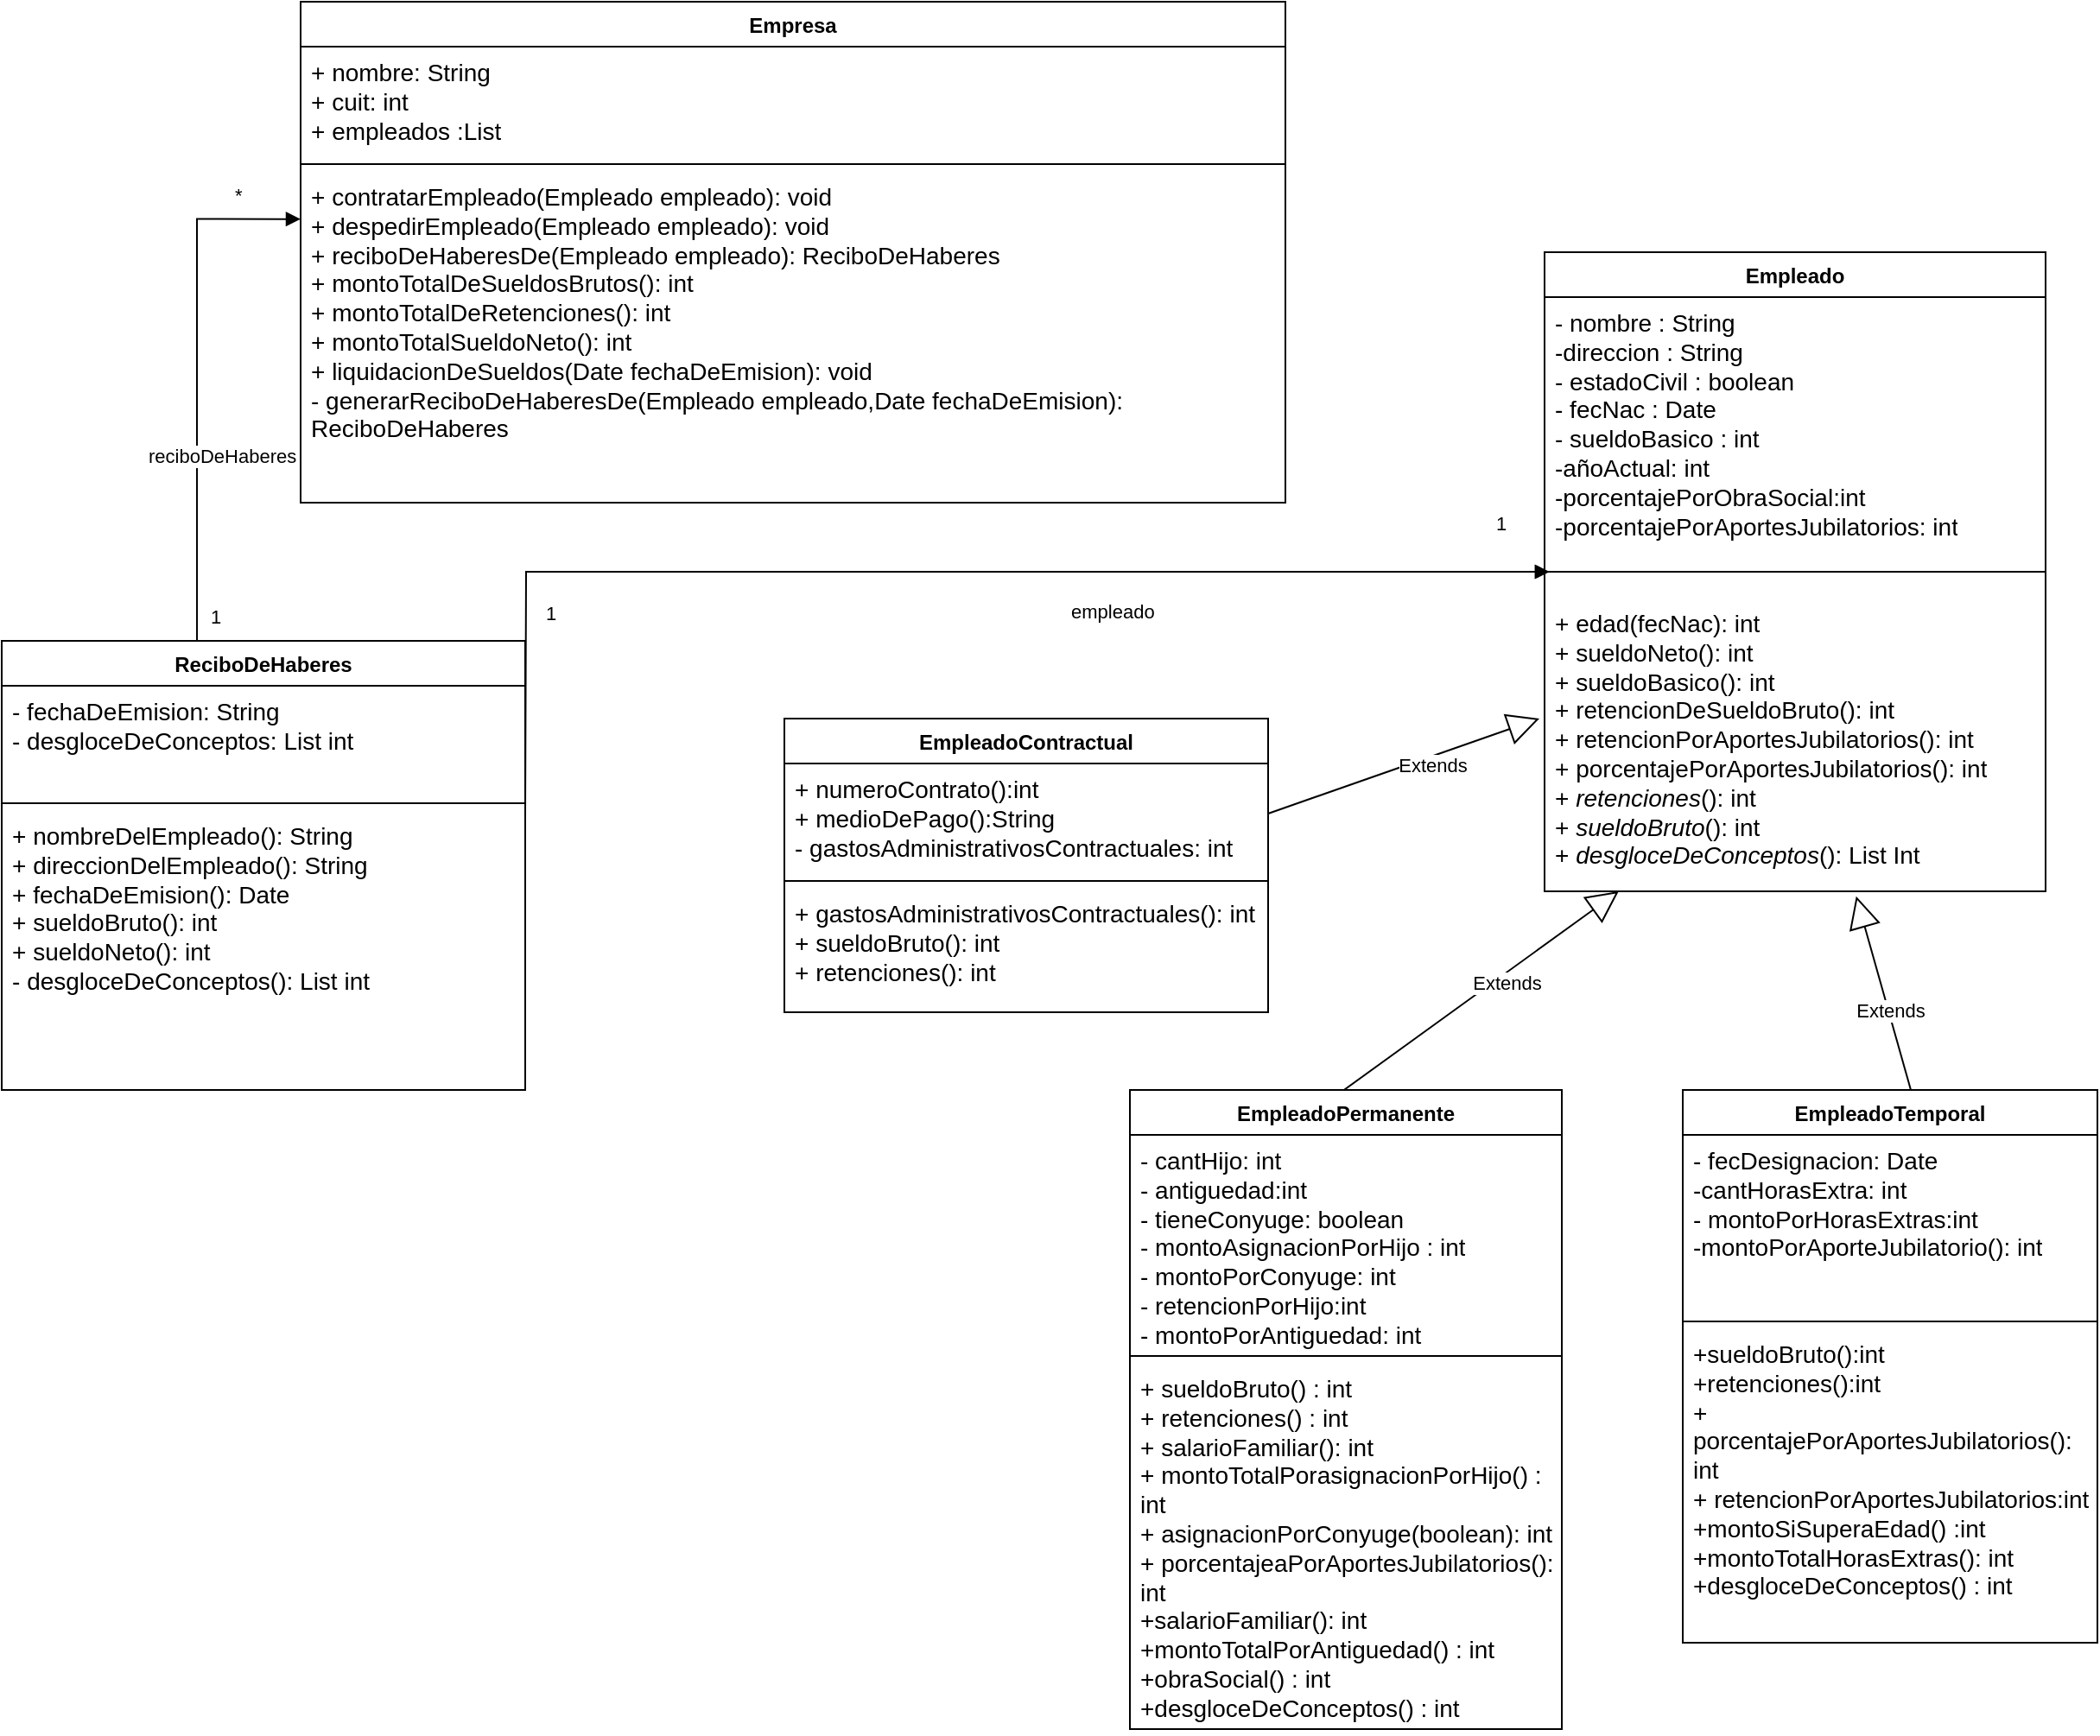 <mxfile version="24.7.10">
  <diagram name="Página-1" id="2MD02tZt0fcIIi9HDgSN">
    <mxGraphModel dx="1541" dy="754" grid="1" gridSize="10" guides="1" tooltips="1" connect="1" arrows="1" fold="1" page="1" pageScale="1" pageWidth="827" pageHeight="1169" math="0" shadow="0">
      <root>
        <mxCell id="0" />
        <mxCell id="1" parent="0" />
        <mxCell id="7_NwiCqXXdh84NE7XVHF-1" value="Empleado" style="swimlane;fontStyle=1;align=center;verticalAlign=top;childLayout=stackLayout;horizontal=1;startSize=26;horizontalStack=0;resizeParent=1;resizeParentMax=0;resizeLast=0;collapsible=1;marginBottom=0;whiteSpace=wrap;html=1;" parent="1" vertex="1">
          <mxGeometry x="480" y="405" width="290" height="370" as="geometry" />
        </mxCell>
        <mxCell id="7_NwiCqXXdh84NE7XVHF-2" value="&lt;font style=&quot;font-size: 14px;&quot;&gt;- nombre : String&lt;/font&gt;&lt;div style=&quot;font-size: 14px;&quot;&gt;&lt;font style=&quot;font-size: 14px;&quot;&gt;-direccion : String&lt;/font&gt;&lt;/div&gt;&lt;div style=&quot;font-size: 14px;&quot;&gt;&lt;font style=&quot;font-size: 14px;&quot;&gt;- estadoCivil : boolean&lt;/font&gt;&lt;/div&gt;&lt;div style=&quot;font-size: 14px;&quot;&gt;&lt;font style=&quot;font-size: 14px;&quot;&gt;- fecNac : Date&lt;/font&gt;&lt;/div&gt;&lt;div style=&quot;font-size: 14px;&quot;&gt;&lt;font style=&quot;font-size: 14px;&quot;&gt;- sueldoBasico : int&lt;/font&gt;&lt;/div&gt;&lt;div style=&quot;font-size: 14px;&quot;&gt;&lt;font style=&quot;font-size: 14px;&quot;&gt;-añoActual: int&lt;/font&gt;&lt;/div&gt;&lt;div style=&quot;font-size: 14px;&quot;&gt;&lt;font style=&quot;font-size: 14px;&quot;&gt;-porcentajePorObraSocial:int&lt;/font&gt;&lt;/div&gt;&lt;div style=&quot;font-size: 14px;&quot;&gt;&lt;font style=&quot;font-size: 14px;&quot;&gt;-porcentajePorAportesJubilatorios: int&lt;/font&gt;&lt;/div&gt;" style="text;strokeColor=none;fillColor=none;align=left;verticalAlign=top;spacingLeft=4;spacingRight=4;overflow=hidden;rotatable=0;points=[[0,0.5],[1,0.5]];portConstraint=eastwest;whiteSpace=wrap;html=1;" parent="7_NwiCqXXdh84NE7XVHF-1" vertex="1">
          <mxGeometry y="26" width="290" height="144" as="geometry" />
        </mxCell>
        <mxCell id="7_NwiCqXXdh84NE7XVHF-3" value="" style="line;strokeWidth=1;fillColor=none;align=left;verticalAlign=middle;spacingTop=-1;spacingLeft=3;spacingRight=3;rotatable=0;labelPosition=right;points=[];portConstraint=eastwest;strokeColor=inherit;" parent="7_NwiCqXXdh84NE7XVHF-1" vertex="1">
          <mxGeometry y="170" width="290" height="30" as="geometry" />
        </mxCell>
        <mxCell id="7_NwiCqXXdh84NE7XVHF-4" value="&lt;font style=&quot;font-size: 14px;&quot;&gt;+ edad(fecNac): int&lt;/font&gt;&lt;div style=&quot;font-size: 14px;&quot;&gt;&lt;font style=&quot;font-size: 14px;&quot;&gt;+ sueldoNeto(): int&amp;nbsp;&lt;/font&gt;&lt;/div&gt;&lt;div style=&quot;font-size: 14px;&quot;&gt;&lt;div style=&quot;&quot;&gt;&lt;font style=&quot;font-size: 14px;&quot;&gt;+ sueldoBasico():&amp;nbsp;&lt;span style=&quot;background-color: initial;&quot;&gt;int&lt;/span&gt;&lt;/font&gt;&lt;/div&gt;&lt;div style=&quot;&quot;&gt;&lt;font style=&quot;font-size: 14px;&quot;&gt;+ retencionDeSueldoBruto():&amp;nbsp;&lt;span style=&quot;background-color: initial;&quot;&gt;int&lt;/span&gt;&lt;/font&gt;&lt;/div&gt;&lt;div style=&quot;&quot;&gt;&lt;font style=&quot;font-size: 14px;&quot;&gt;+ retencionPorAportesJubilatorios():&amp;nbsp;&lt;span style=&quot;background-color: initial;&quot;&gt;int&lt;/span&gt;&lt;/font&gt;&lt;/div&gt;&lt;div style=&quot;&quot;&gt;&lt;font style=&quot;font-size: 14px;&quot;&gt;&lt;span style=&quot;background-color: initial;&quot;&gt;+&amp;nbsp;&lt;/span&gt;&lt;span style=&quot;background-color: initial;&quot;&gt;porcentajePorAportesJubilatorios():&amp;nbsp;&lt;/span&gt;&lt;span style=&quot;background-color: initial;&quot;&gt;int&lt;/span&gt;&lt;/font&gt;&lt;/div&gt;&lt;font style=&quot;font-size: 14px;&quot;&gt;&lt;font style=&quot;font-size: 14px;&quot;&gt;+&amp;nbsp;&lt;i&gt;retenciones&lt;/i&gt;():&amp;nbsp;&lt;/font&gt;int&lt;/font&gt;&lt;div style=&quot;&quot;&gt;&lt;font style=&quot;font-size: 14px;&quot;&gt;+&amp;nbsp;&lt;i&gt;sueldoBruto&lt;/i&gt;():&amp;nbsp;&lt;span style=&quot;background-color: initial;&quot;&gt;int&lt;/span&gt;&lt;/font&gt;&lt;/div&gt;&lt;div style=&quot;&quot;&gt;&lt;font style=&quot;font-size: 14px;&quot;&gt;+&amp;nbsp;&lt;i&gt;desgloceDeConceptos&lt;/i&gt;(): List Int&lt;/font&gt;&lt;/div&gt;&lt;/div&gt;&lt;div style=&quot;font-size: 14px;&quot;&gt;&lt;div&gt;&lt;br&gt;&lt;/div&gt;&lt;/div&gt;" style="text;strokeColor=none;fillColor=none;align=left;verticalAlign=top;spacingLeft=4;spacingRight=4;overflow=hidden;rotatable=0;points=[[0,0.5],[1,0.5]];portConstraint=eastwest;whiteSpace=wrap;html=1;" parent="7_NwiCqXXdh84NE7XVHF-1" vertex="1">
          <mxGeometry y="200" width="290" height="170" as="geometry" />
        </mxCell>
        <mxCell id="7_NwiCqXXdh84NE7XVHF-5" value="Empresa" style="swimlane;fontStyle=1;align=center;verticalAlign=top;childLayout=stackLayout;horizontal=1;startSize=26;horizontalStack=0;resizeParent=1;resizeParentMax=0;resizeLast=0;collapsible=1;marginBottom=0;whiteSpace=wrap;html=1;" parent="1" vertex="1">
          <mxGeometry x="-240" y="260" width="570" height="290" as="geometry" />
        </mxCell>
        <mxCell id="7_NwiCqXXdh84NE7XVHF-6" value="&lt;font style=&quot;font-size: 14px;&quot;&gt;+ nombre: String&lt;/font&gt;&lt;div style=&quot;font-size: 14px;&quot;&gt;&lt;font style=&quot;font-size: 14px;&quot;&gt;+ cuit: int&lt;/font&gt;&lt;/div&gt;&lt;div style=&quot;font-size: 14px;&quot;&gt;&lt;font style=&quot;font-size: 14px;&quot;&gt;+ empleados :List&lt;/font&gt;&lt;/div&gt;" style="text;strokeColor=none;fillColor=none;align=left;verticalAlign=top;spacingLeft=4;spacingRight=4;overflow=hidden;rotatable=0;points=[[0,0.5],[1,0.5]];portConstraint=eastwest;whiteSpace=wrap;html=1;" parent="7_NwiCqXXdh84NE7XVHF-5" vertex="1">
          <mxGeometry y="26" width="570" height="64" as="geometry" />
        </mxCell>
        <mxCell id="7_NwiCqXXdh84NE7XVHF-7" value="" style="line;strokeWidth=1;fillColor=none;align=left;verticalAlign=middle;spacingTop=-1;spacingLeft=3;spacingRight=3;rotatable=0;labelPosition=right;points=[];portConstraint=eastwest;strokeColor=inherit;" parent="7_NwiCqXXdh84NE7XVHF-5" vertex="1">
          <mxGeometry y="90" width="570" height="8" as="geometry" />
        </mxCell>
        <mxCell id="7_NwiCqXXdh84NE7XVHF-8" value="&lt;font style=&quot;font-size: 14px;&quot;&gt;+ contratarEmpleado(Empleado empleado): void&lt;/font&gt;&lt;div style=&quot;font-size: 14px;&quot;&gt;&lt;font style=&quot;font-size: 14px;&quot;&gt;+ despedirEmpleado(Empleado empleado): void&lt;/font&gt;&lt;/div&gt;&lt;div style=&quot;font-size: 14px;&quot;&gt;&lt;font style=&quot;font-size: 14px;&quot;&gt;+ reciboDeHaberesDe(Empleado empleado): ReciboDeHaberes&lt;/font&gt;&lt;/div&gt;&lt;div style=&quot;font-size: 14px;&quot;&gt;&lt;font style=&quot;font-size: 14px;&quot;&gt;+ montoTotalDeSueldosBrutos():&amp;nbsp;&lt;span style=&quot;background-color: initial;&quot;&gt;int&lt;/span&gt;&lt;/font&gt;&lt;/div&gt;&lt;div style=&quot;font-size: 14px;&quot;&gt;&lt;font style=&quot;font-size: 14px;&quot;&gt;+&amp;nbsp;montoTotalDeRetenciones():&amp;nbsp;&lt;span style=&quot;background-color: initial;&quot;&gt;int&lt;/span&gt;&lt;/font&gt;&lt;/div&gt;&lt;div style=&quot;font-size: 14px;&quot;&gt;&lt;font style=&quot;font-size: 14px;&quot;&gt;+&amp;nbsp;montoTotalSueldoNeto():&amp;nbsp;&lt;span style=&quot;background-color: initial;&quot;&gt;int&lt;/span&gt;&lt;/font&gt;&lt;/div&gt;&lt;div style=&quot;font-size: 14px;&quot;&gt;&lt;font style=&quot;font-size: 14px;&quot;&gt;+ liquidacionDeSueldos(Date fechaDeEmision): void&lt;br&gt;&lt;/font&gt;&lt;/div&gt;&lt;div style=&quot;font-size: 14px;&quot;&gt;&lt;font style=&quot;font-size: 14px;&quot;&gt;-&amp;nbsp;generarReciboDeHaberesDe(Empleado empleado,Date fechaDeEmision): ReciboDeHaberes&lt;/font&gt;&lt;/div&gt;" style="text;strokeColor=none;fillColor=none;align=left;verticalAlign=top;spacingLeft=4;spacingRight=4;overflow=hidden;rotatable=0;points=[[0,0.5],[1,0.5]];portConstraint=eastwest;whiteSpace=wrap;html=1;" parent="7_NwiCqXXdh84NE7XVHF-5" vertex="1">
          <mxGeometry y="98" width="570" height="192" as="geometry" />
        </mxCell>
        <mxCell id="7_NwiCqXXdh84NE7XVHF-9" value="Extends" style="endArrow=block;endSize=16;endFill=0;html=1;rounded=0;exitX=0.463;exitY=0.016;exitDx=0;exitDy=0;exitPerimeter=0;entryX=0.148;entryY=1;entryDx=0;entryDy=0;entryPerimeter=0;" parent="1" source="7_NwiCqXXdh84NE7XVHF-10" target="7_NwiCqXXdh84NE7XVHF-4" edge="1">
          <mxGeometry x="0.188" y="-5" width="160" relative="1" as="geometry">
            <mxPoint x="460" y="460" as="sourcePoint" />
            <mxPoint x="530" y="470" as="targetPoint" />
            <mxPoint as="offset" />
          </mxGeometry>
        </mxCell>
        <mxCell id="7_NwiCqXXdh84NE7XVHF-10" value="EmpleadoPermanente" style="swimlane;fontStyle=1;align=center;verticalAlign=top;childLayout=stackLayout;horizontal=1;startSize=26;horizontalStack=0;resizeParent=1;resizeParentMax=0;resizeLast=0;collapsible=1;marginBottom=0;whiteSpace=wrap;html=1;" parent="1" vertex="1">
          <mxGeometry x="240" y="890" width="250" height="370" as="geometry" />
        </mxCell>
        <mxCell id="7_NwiCqXXdh84NE7XVHF-11" value="&lt;font style=&quot;font-size: 14px;&quot;&gt;- cantHijo: int&lt;/font&gt;&lt;div style=&quot;font-size: 14px;&quot;&gt;&lt;font style=&quot;font-size: 14px;&quot;&gt;- antiguedad:int&lt;/font&gt;&lt;/div&gt;&lt;div style=&quot;font-size: 14px;&quot;&gt;&lt;font style=&quot;font-size: 14px;&quot;&gt;- tieneConyuge: boolean&lt;/font&gt;&lt;/div&gt;&lt;div style=&quot;font-size: 14px;&quot;&gt;&lt;font style=&quot;font-size: 14px;&quot;&gt;- montoAsignacionPorHijo : int&lt;/font&gt;&lt;/div&gt;&lt;div style=&quot;font-size: 14px;&quot;&gt;&lt;font style=&quot;font-size: 14px;&quot;&gt;- montoPorConyuge: int&lt;/font&gt;&lt;/div&gt;&lt;div style=&quot;font-size: 14px;&quot;&gt;&lt;font style=&quot;font-size: 14px;&quot;&gt;- retencionPorHijo:int&lt;/font&gt;&lt;/div&gt;&lt;div style=&quot;font-size: 14px;&quot;&gt;&lt;font style=&quot;font-size: 14px;&quot;&gt;- montoPorAntiguedad: int&lt;/font&gt;&lt;/div&gt;" style="text;strokeColor=none;fillColor=none;align=left;verticalAlign=top;spacingLeft=4;spacingRight=4;overflow=hidden;rotatable=0;points=[[0,0.5],[1,0.5]];portConstraint=eastwest;whiteSpace=wrap;html=1;" parent="7_NwiCqXXdh84NE7XVHF-10" vertex="1">
          <mxGeometry y="26" width="250" height="124" as="geometry" />
        </mxCell>
        <mxCell id="7_NwiCqXXdh84NE7XVHF-12" value="" style="line;strokeWidth=1;fillColor=none;align=left;verticalAlign=middle;spacingTop=-1;spacingLeft=3;spacingRight=3;rotatable=0;labelPosition=right;points=[];portConstraint=eastwest;strokeColor=inherit;" parent="7_NwiCqXXdh84NE7XVHF-10" vertex="1">
          <mxGeometry y="150" width="250" height="8" as="geometry" />
        </mxCell>
        <mxCell id="7_NwiCqXXdh84NE7XVHF-13" value="&lt;div style=&quot;font-size: 14px;&quot;&gt;&lt;font style=&quot;font-size: 14px;&quot;&gt;+ sueldoBruto() : int&lt;/font&gt;&lt;/div&gt;&lt;div style=&quot;font-size: 14px;&quot;&gt;&lt;font style=&quot;font-size: 14px;&quot;&gt;+ retenciones() : int&lt;/font&gt;&lt;/div&gt;&lt;font style=&quot;font-size: 14px;&quot;&gt;+ salarioFamiliar(): int&lt;/font&gt;&lt;div style=&quot;font-size: 14px;&quot;&gt;&lt;font style=&quot;font-size: 14px;&quot;&gt;+ montoTotalPor&lt;span style=&quot;background-color: initial;&quot;&gt;asignacionPorHijo() : int&lt;/span&gt;&lt;/font&gt;&lt;/div&gt;&lt;div style=&quot;font-size: 14px;&quot;&gt;&lt;font style=&quot;font-size: 14px;&quot;&gt;+ asignacionPorConyuge(boolean): int&lt;/font&gt;&lt;/div&gt;&lt;div style=&quot;font-size: 14px;&quot;&gt;&lt;font style=&quot;font-size: 14px;&quot;&gt;+ porcentajeaPorAportesJubilatorios(): int&lt;/font&gt;&lt;/div&gt;&lt;div style=&quot;font-size: 14px;&quot;&gt;&lt;font style=&quot;font-size: 14px;&quot;&gt;+salarioFamiliar(): int&lt;/font&gt;&lt;/div&gt;&lt;div style=&quot;font-size: 14px;&quot;&gt;&lt;font style=&quot;font-size: 14px;&quot;&gt;+montoTotalPorAntiguedad() : int&lt;/font&gt;&lt;/div&gt;&lt;div style=&quot;font-size: 14px;&quot;&gt;&lt;font style=&quot;font-size: 14px;&quot;&gt;+obraSocial() : int&amp;nbsp;&lt;/font&gt;&lt;/div&gt;&lt;div style=&quot;font-size: 14px;&quot;&gt;&lt;font style=&quot;font-size: 14px;&quot;&gt;+desgloceDeConceptos() : int&amp;nbsp;&lt;/font&gt;&lt;/div&gt;" style="text;strokeColor=none;fillColor=none;align=left;verticalAlign=top;spacingLeft=4;spacingRight=4;overflow=hidden;rotatable=0;points=[[0,0.5],[1,0.5]];portConstraint=eastwest;whiteSpace=wrap;html=1;" parent="7_NwiCqXXdh84NE7XVHF-10" vertex="1">
          <mxGeometry y="158" width="250" height="212" as="geometry" />
        </mxCell>
        <mxCell id="7_NwiCqXXdh84NE7XVHF-14" value="EmpleadoTemporal" style="swimlane;fontStyle=1;align=center;verticalAlign=top;childLayout=stackLayout;horizontal=1;startSize=26;horizontalStack=0;resizeParent=1;resizeParentMax=0;resizeLast=0;collapsible=1;marginBottom=0;whiteSpace=wrap;html=1;" parent="1" vertex="1">
          <mxGeometry x="560" y="890" width="240" height="320" as="geometry" />
        </mxCell>
        <mxCell id="7_NwiCqXXdh84NE7XVHF-15" value="&lt;font style=&quot;font-size: 14px;&quot;&gt;- fecDesignacion: Date&lt;/font&gt;&lt;div style=&quot;font-size: 14px;&quot;&gt;&lt;font style=&quot;font-size: 14px;&quot;&gt;-cantHorasExtra: int&lt;/font&gt;&lt;/div&gt;&lt;div style=&quot;font-size: 14px;&quot;&gt;&lt;font style=&quot;font-size: 14px;&quot;&gt;- montoPorHorasExtras:int&lt;/font&gt;&lt;/div&gt;&lt;div style=&quot;font-size: 14px;&quot;&gt;&lt;font style=&quot;font-size: 14px;&quot;&gt;-montoPorAporteJubilatorio(): int&lt;/font&gt;&lt;/div&gt;" style="text;strokeColor=none;fillColor=none;align=left;verticalAlign=top;spacingLeft=4;spacingRight=4;overflow=hidden;rotatable=0;points=[[0,0.5],[1,0.5]];portConstraint=eastwest;whiteSpace=wrap;html=1;" parent="7_NwiCqXXdh84NE7XVHF-14" vertex="1">
          <mxGeometry y="26" width="240" height="104" as="geometry" />
        </mxCell>
        <mxCell id="7_NwiCqXXdh84NE7XVHF-16" value="" style="line;strokeWidth=1;fillColor=none;align=left;verticalAlign=middle;spacingTop=-1;spacingLeft=3;spacingRight=3;rotatable=0;labelPosition=right;points=[];portConstraint=eastwest;strokeColor=inherit;" parent="7_NwiCqXXdh84NE7XVHF-14" vertex="1">
          <mxGeometry y="130" width="240" height="8" as="geometry" />
        </mxCell>
        <mxCell id="7_NwiCqXXdh84NE7XVHF-17" value="&lt;font style=&quot;font-size: 14px;&quot;&gt;+sueldoBruto():int&lt;/font&gt;&lt;div style=&quot;font-size: 14px;&quot;&gt;&lt;font style=&quot;font-size: 14px;&quot;&gt;+retenciones():int&amp;nbsp;&lt;/font&gt;&lt;/div&gt;&lt;div style=&quot;font-size: 14px;&quot;&gt;&lt;div&gt;&lt;font style=&quot;font-size: 14px;&quot;&gt;+ porcentajePorAportesJubilatorios(): int&lt;/font&gt;&lt;div&gt;&lt;font style=&quot;font-size: 14px;&quot;&gt;+ retencionPorAportesJubilatorios:int&lt;/font&gt;&lt;/div&gt;&lt;/div&gt;&lt;/div&gt;&lt;div style=&quot;font-size: 14px;&quot;&gt;&lt;font style=&quot;font-size: 14px;&quot;&gt;+montoSiSuperaEdad() :int&lt;/font&gt;&lt;/div&gt;&lt;div style=&quot;font-size: 14px;&quot;&gt;&lt;font style=&quot;font-size: 14px;&quot;&gt;+montoTotalHorasExtras(): int&lt;/font&gt;&lt;/div&gt;&lt;div style=&quot;font-size: 14px;&quot;&gt;&lt;font style=&quot;font-size: 14px;&quot;&gt;+desgloceDeConceptos() : int&amp;nbsp;&lt;/font&gt;&lt;br&gt;&lt;/div&gt;" style="text;strokeColor=none;fillColor=none;align=left;verticalAlign=top;spacingLeft=4;spacingRight=4;overflow=hidden;rotatable=0;points=[[0,0.5],[1,0.5]];portConstraint=eastwest;whiteSpace=wrap;html=1;" parent="7_NwiCqXXdh84NE7XVHF-14" vertex="1">
          <mxGeometry y="138" width="240" height="182" as="geometry" />
        </mxCell>
        <mxCell id="7_NwiCqXXdh84NE7XVHF-18" value="Extends" style="endArrow=block;endSize=16;endFill=0;html=1;rounded=0;exitX=0.55;exitY=0;exitDx=0;exitDy=0;exitPerimeter=0;entryX=0.622;entryY=1.017;entryDx=0;entryDy=0;entryPerimeter=0;" parent="1" source="7_NwiCqXXdh84NE7XVHF-14" target="7_NwiCqXXdh84NE7XVHF-4" edge="1">
          <mxGeometry x="-0.185" y="-1" width="160" relative="1" as="geometry">
            <mxPoint x="550" y="460" as="sourcePoint" />
            <mxPoint x="615" y="580" as="targetPoint" />
            <mxPoint as="offset" />
          </mxGeometry>
        </mxCell>
        <mxCell id="7_NwiCqXXdh84NE7XVHF-20" value="empleado" style="endArrow=block;endFill=1;html=1;edgeStyle=orthogonalEdgeStyle;align=left;verticalAlign=top;rounded=0;entryX=0.01;entryY=0.5;entryDx=0;entryDy=0;entryPerimeter=0;" parent="1" target="7_NwiCqXXdh84NE7XVHF-3" edge="1">
          <mxGeometry x="0.238" y="-10" relative="1" as="geometry">
            <mxPoint x="-110" y="730" as="sourcePoint" />
            <mxPoint x="50" y="730" as="targetPoint" />
            <mxPoint as="offset" />
          </mxGeometry>
        </mxCell>
        <mxCell id="7_NwiCqXXdh84NE7XVHF-21" value="1" style="edgeLabel;resizable=0;html=1;align=left;verticalAlign=bottom;" parent="7_NwiCqXXdh84NE7XVHF-20" connectable="0" vertex="1">
          <mxGeometry x="-1" relative="1" as="geometry">
            <mxPoint x="560" y="-160" as="offset" />
          </mxGeometry>
        </mxCell>
        <mxCell id="7_NwiCqXXdh84NE7XVHF-24" value="ReciboDeHaberes" style="swimlane;fontStyle=1;align=center;verticalAlign=top;childLayout=stackLayout;horizontal=1;startSize=26;horizontalStack=0;resizeParent=1;resizeParentMax=0;resizeLast=0;collapsible=1;marginBottom=0;whiteSpace=wrap;html=1;" parent="1" vertex="1">
          <mxGeometry x="-413" y="630" width="303" height="260" as="geometry" />
        </mxCell>
        <mxCell id="7_NwiCqXXdh84NE7XVHF-25" value="&lt;div&gt;&lt;div style=&quot;font-size: 14px;&quot;&gt;-&amp;nbsp;fechaDeEmision: String&lt;/div&gt;&lt;div style=&quot;font-size: 14px;&quot;&gt;- desgloceDeConceptos: List int&lt;/div&gt;&lt;/div&gt;" style="text;strokeColor=none;fillColor=none;align=left;verticalAlign=top;spacingLeft=4;spacingRight=4;overflow=hidden;rotatable=0;points=[[0,0.5],[1,0.5]];portConstraint=eastwest;whiteSpace=wrap;html=1;" parent="7_NwiCqXXdh84NE7XVHF-24" vertex="1">
          <mxGeometry y="26" width="303" height="64" as="geometry" />
        </mxCell>
        <mxCell id="7_NwiCqXXdh84NE7XVHF-26" value="" style="line;strokeWidth=1;fillColor=none;align=left;verticalAlign=middle;spacingTop=-1;spacingLeft=3;spacingRight=3;rotatable=0;labelPosition=right;points=[];portConstraint=eastwest;strokeColor=inherit;" parent="7_NwiCqXXdh84NE7XVHF-24" vertex="1">
          <mxGeometry y="90" width="303" height="8" as="geometry" />
        </mxCell>
        <mxCell id="7_NwiCqXXdh84NE7XVHF-27" value="&lt;font style=&quot;font-size: 14px;&quot;&gt;+ nombreDelEmpleado(): String&lt;/font&gt;&lt;div style=&quot;font-size: 14px;&quot;&gt;&lt;font style=&quot;font-size: 14px;&quot;&gt;+&amp;nbsp;direccionDelEmpleado(): String&amp;nbsp;&lt;/font&gt;&lt;/div&gt;&lt;div style=&quot;font-size: 14px;&quot;&gt;&lt;font style=&quot;font-size: 14px;&quot;&gt;+&amp;nbsp;fechaDeEmision(): Date&lt;/font&gt;&lt;/div&gt;&lt;div style=&quot;font-size: 14px;&quot;&gt;&lt;font style=&quot;font-size: 14px;&quot;&gt;+&amp;nbsp;sueldoBruto():&amp;nbsp;&lt;span style=&quot;background-color: initial;&quot;&gt;int&lt;/span&gt;&lt;/font&gt;&lt;/div&gt;&lt;div style=&quot;font-size: 14px;&quot;&gt;&lt;font style=&quot;font-size: 14px;&quot;&gt;+&amp;nbsp;sueldoNeto():&amp;nbsp;&lt;span style=&quot;background-color: initial;&quot;&gt;int&lt;/span&gt;&lt;/font&gt;&lt;/div&gt;&lt;div style=&quot;font-size: 14px;&quot;&gt;&lt;font style=&quot;font-size: 14px;&quot;&gt;&lt;span style=&quot;background-color: initial;&quot;&gt;-&amp;nbsp;&lt;/span&gt;&lt;span style=&quot;background-color: initial;&quot;&gt;desgloceDeConceptos(): List int&lt;/span&gt;&lt;/font&gt;&lt;/div&gt;" style="text;strokeColor=none;fillColor=none;align=left;verticalAlign=top;spacingLeft=4;spacingRight=4;overflow=hidden;rotatable=0;points=[[0,0.5],[1,0.5]];portConstraint=eastwest;whiteSpace=wrap;html=1;" parent="7_NwiCqXXdh84NE7XVHF-24" vertex="1">
          <mxGeometry y="98" width="303" height="162" as="geometry" />
        </mxCell>
        <mxCell id="84pqPKH_RSGC2LwwV18C-8" value="reciboDeHaberes" style="endArrow=block;endFill=1;html=1;edgeStyle=orthogonalEdgeStyle;align=left;verticalAlign=top;rounded=0;entryX=0;entryY=0.145;entryDx=0;entryDy=0;entryPerimeter=0;exitX=0.373;exitY=0;exitDx=0;exitDy=0;exitPerimeter=0;" parent="1" source="7_NwiCqXXdh84NE7XVHF-24" target="7_NwiCqXXdh84NE7XVHF-8" edge="1">
          <mxGeometry x="-0.211" y="30" relative="1" as="geometry">
            <mxPoint x="-310" y="626" as="sourcePoint" />
            <mxPoint x="-311" y="370" as="targetPoint" />
            <mxPoint as="offset" />
          </mxGeometry>
        </mxCell>
        <mxCell id="84pqPKH_RSGC2LwwV18C-9" value="*" style="edgeLabel;resizable=0;html=1;align=left;verticalAlign=bottom;" parent="84pqPKH_RSGC2LwwV18C-8" connectable="0" vertex="1">
          <mxGeometry x="-1" relative="1" as="geometry">
            <mxPoint x="20" y="-250" as="offset" />
          </mxGeometry>
        </mxCell>
        <mxCell id="84pqPKH_RSGC2LwwV18C-11" value="1" style="edgeLabel;resizable=0;html=1;align=left;verticalAlign=bottom;" parent="1" connectable="0" vertex="1">
          <mxGeometry x="-269.981" y="390" as="geometry">
            <mxPoint x="-24" y="234" as="offset" />
          </mxGeometry>
        </mxCell>
        <mxCell id="84pqPKH_RSGC2LwwV18C-13" value="&lt;span style=&quot;color: rgb(0, 0, 0); font-family: Helvetica; font-size: 11px; font-style: normal; font-variant-ligatures: normal; font-variant-caps: normal; font-weight: 400; letter-spacing: normal; orphans: 2; text-align: left; text-indent: 0px; text-transform: none; widows: 2; word-spacing: 0px; -webkit-text-stroke-width: 0px; white-space: nowrap; background-color: rgb(255, 255, 255); text-decoration-thickness: initial; text-decoration-style: initial; text-decoration-color: initial; display: inline !important; float: none;&quot;&gt;1&lt;/span&gt;" style="text;whiteSpace=wrap;html=1;" parent="1" vertex="1">
          <mxGeometry x="-100" y="600" width="40" height="40" as="geometry" />
        </mxCell>
        <mxCell id="84pqPKH_RSGC2LwwV18C-14" value="EmpleadoContractual" style="swimlane;fontStyle=1;align=center;verticalAlign=top;childLayout=stackLayout;horizontal=1;startSize=26;horizontalStack=0;resizeParent=1;resizeParentMax=0;resizeLast=0;collapsible=1;marginBottom=0;whiteSpace=wrap;html=1;" parent="1" vertex="1">
          <mxGeometry x="40" y="675" width="280" height="170" as="geometry" />
        </mxCell>
        <mxCell id="84pqPKH_RSGC2LwwV18C-15" value="&lt;font style=&quot;font-size: 14px;&quot;&gt;+ numeroContrato():int&lt;/font&gt;&lt;div style=&quot;font-size: 14px;&quot;&gt;&lt;font style=&quot;font-size: 14px;&quot;&gt;+ medioDePago():String&lt;/font&gt;&lt;/div&gt;&lt;div style=&quot;font-size: 14px;&quot;&gt;&lt;font style=&quot;font-size: 14px;&quot;&gt;&lt;font style=&quot;font-size: 14px;&quot;&gt;-&amp;nbsp;gastosAdministrativosContractuales:&amp;nbsp;&lt;/font&gt;&lt;span style=&quot;background-color: initial;&quot;&gt;int&lt;/span&gt;&lt;/font&gt;&lt;br&gt;&lt;/div&gt;" style="text;strokeColor=none;fillColor=none;align=left;verticalAlign=top;spacingLeft=4;spacingRight=4;overflow=hidden;rotatable=0;points=[[0,0.5],[1,0.5]];portConstraint=eastwest;whiteSpace=wrap;html=1;" parent="84pqPKH_RSGC2LwwV18C-14" vertex="1">
          <mxGeometry y="26" width="280" height="64" as="geometry" />
        </mxCell>
        <mxCell id="84pqPKH_RSGC2LwwV18C-16" value="" style="line;strokeWidth=1;fillColor=none;align=left;verticalAlign=middle;spacingTop=-1;spacingLeft=3;spacingRight=3;rotatable=0;labelPosition=right;points=[];portConstraint=eastwest;strokeColor=inherit;" parent="84pqPKH_RSGC2LwwV18C-14" vertex="1">
          <mxGeometry y="90" width="280" height="8" as="geometry" />
        </mxCell>
        <mxCell id="84pqPKH_RSGC2LwwV18C-17" value="&lt;font style=&quot;font-size: 14px;&quot;&gt;&lt;font style=&quot;font-size: 14px;&quot;&gt;+&amp;nbsp;gastosAdministrativosContractuales():&amp;nbsp;&lt;/font&gt;int&lt;/font&gt;&lt;div style=&quot;font-size: 14px;&quot;&gt;&lt;font style=&quot;font-size: 14px;&quot;&gt;+ sueldoBruto():&amp;nbsp;&lt;span style=&quot;background-color: initial;&quot;&gt;int&lt;/span&gt;&lt;/font&gt;&lt;/div&gt;&lt;div style=&quot;font-size: 14px;&quot;&gt;&lt;font style=&quot;font-size: 14px;&quot;&gt;+ retenciones():&amp;nbsp;&lt;span style=&quot;background-color: initial;&quot;&gt;int&lt;/span&gt;&lt;/font&gt;&lt;/div&gt;&lt;div style=&quot;font-size: 14px;&quot;&gt;&lt;span style=&quot;background-color: initial;&quot;&gt;&lt;br&gt;&lt;/span&gt;&lt;/div&gt;" style="text;strokeColor=none;fillColor=none;align=left;verticalAlign=top;spacingLeft=4;spacingRight=4;overflow=hidden;rotatable=0;points=[[0,0.5],[1,0.5]];portConstraint=eastwest;whiteSpace=wrap;html=1;" parent="84pqPKH_RSGC2LwwV18C-14" vertex="1">
          <mxGeometry y="98" width="280" height="72" as="geometry" />
        </mxCell>
        <mxCell id="84pqPKH_RSGC2LwwV18C-18" value="Extends" style="endArrow=block;endSize=16;endFill=0;html=1;rounded=0;entryX=0.148;entryY=1;entryDx=0;entryDy=0;entryPerimeter=0;" parent="1" edge="1">
          <mxGeometry x="0.188" y="-5" width="160" relative="1" as="geometry">
            <mxPoint x="320" y="730" as="sourcePoint" />
            <mxPoint x="477" y="675" as="targetPoint" />
            <mxPoint as="offset" />
          </mxGeometry>
        </mxCell>
      </root>
    </mxGraphModel>
  </diagram>
</mxfile>

